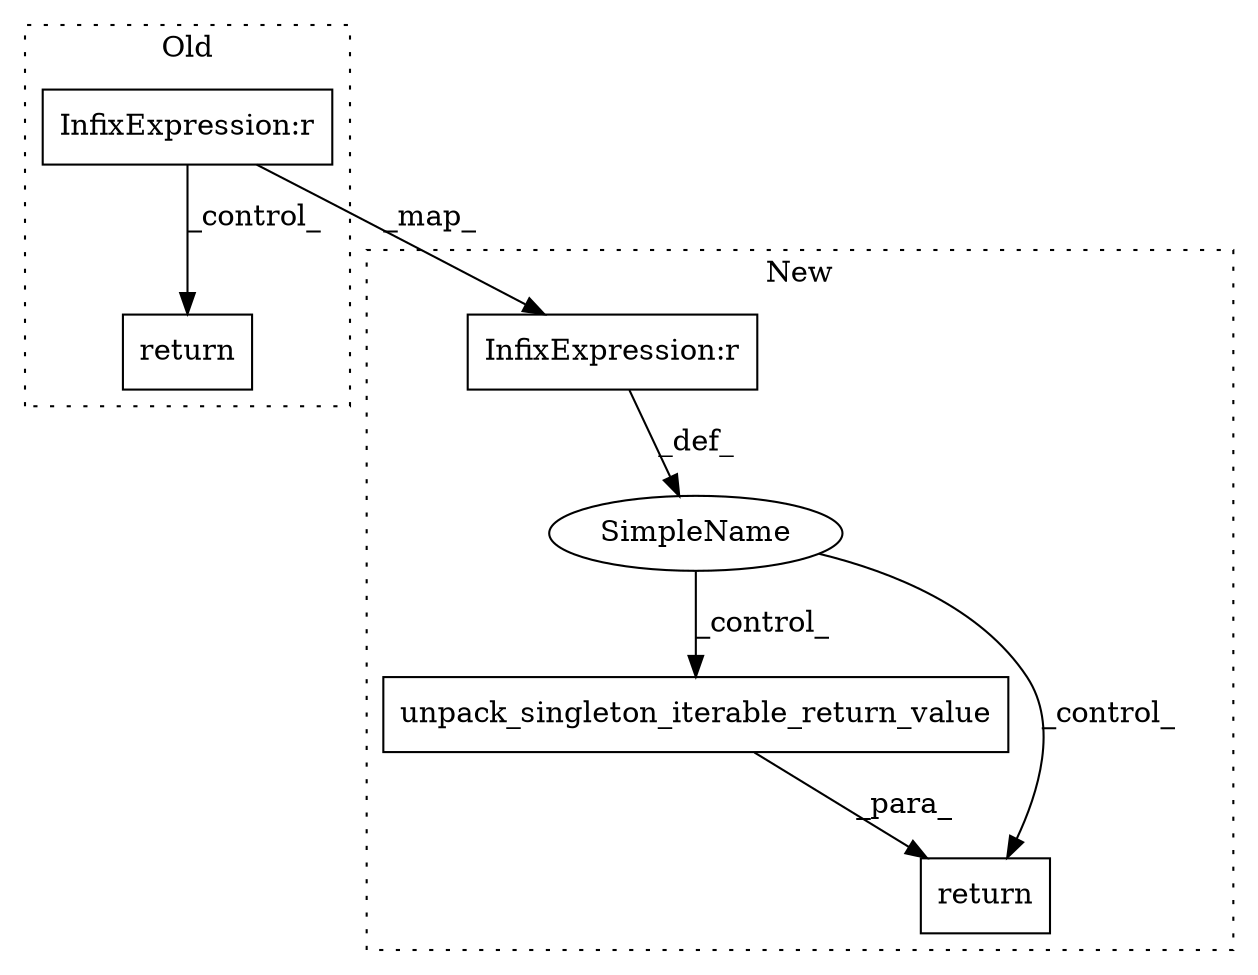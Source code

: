 digraph G {
subgraph cluster0 {
1 [label="return" a="41" s="3751" l="7" shape="box"];
5 [label="InfixExpression:r" a="27" s="3011" l="4" shape="box"];
label = "Old";
style="dotted";
}
subgraph cluster1 {
2 [label="unpack_singleton_iterable_return_value" a="32" s="2490,2537" l="39,1" shape="box"];
3 [label="SimpleName" a="42" s="" l="" shape="ellipse"];
4 [label="return" a="41" s="2483" l="7" shape="box"];
6 [label="InfixExpression:r" a="27" s="2468" l="4" shape="box"];
label = "New";
style="dotted";
}
2 -> 4 [label="_para_"];
3 -> 2 [label="_control_"];
3 -> 4 [label="_control_"];
5 -> 1 [label="_control_"];
5 -> 6 [label="_map_"];
6 -> 3 [label="_def_"];
}